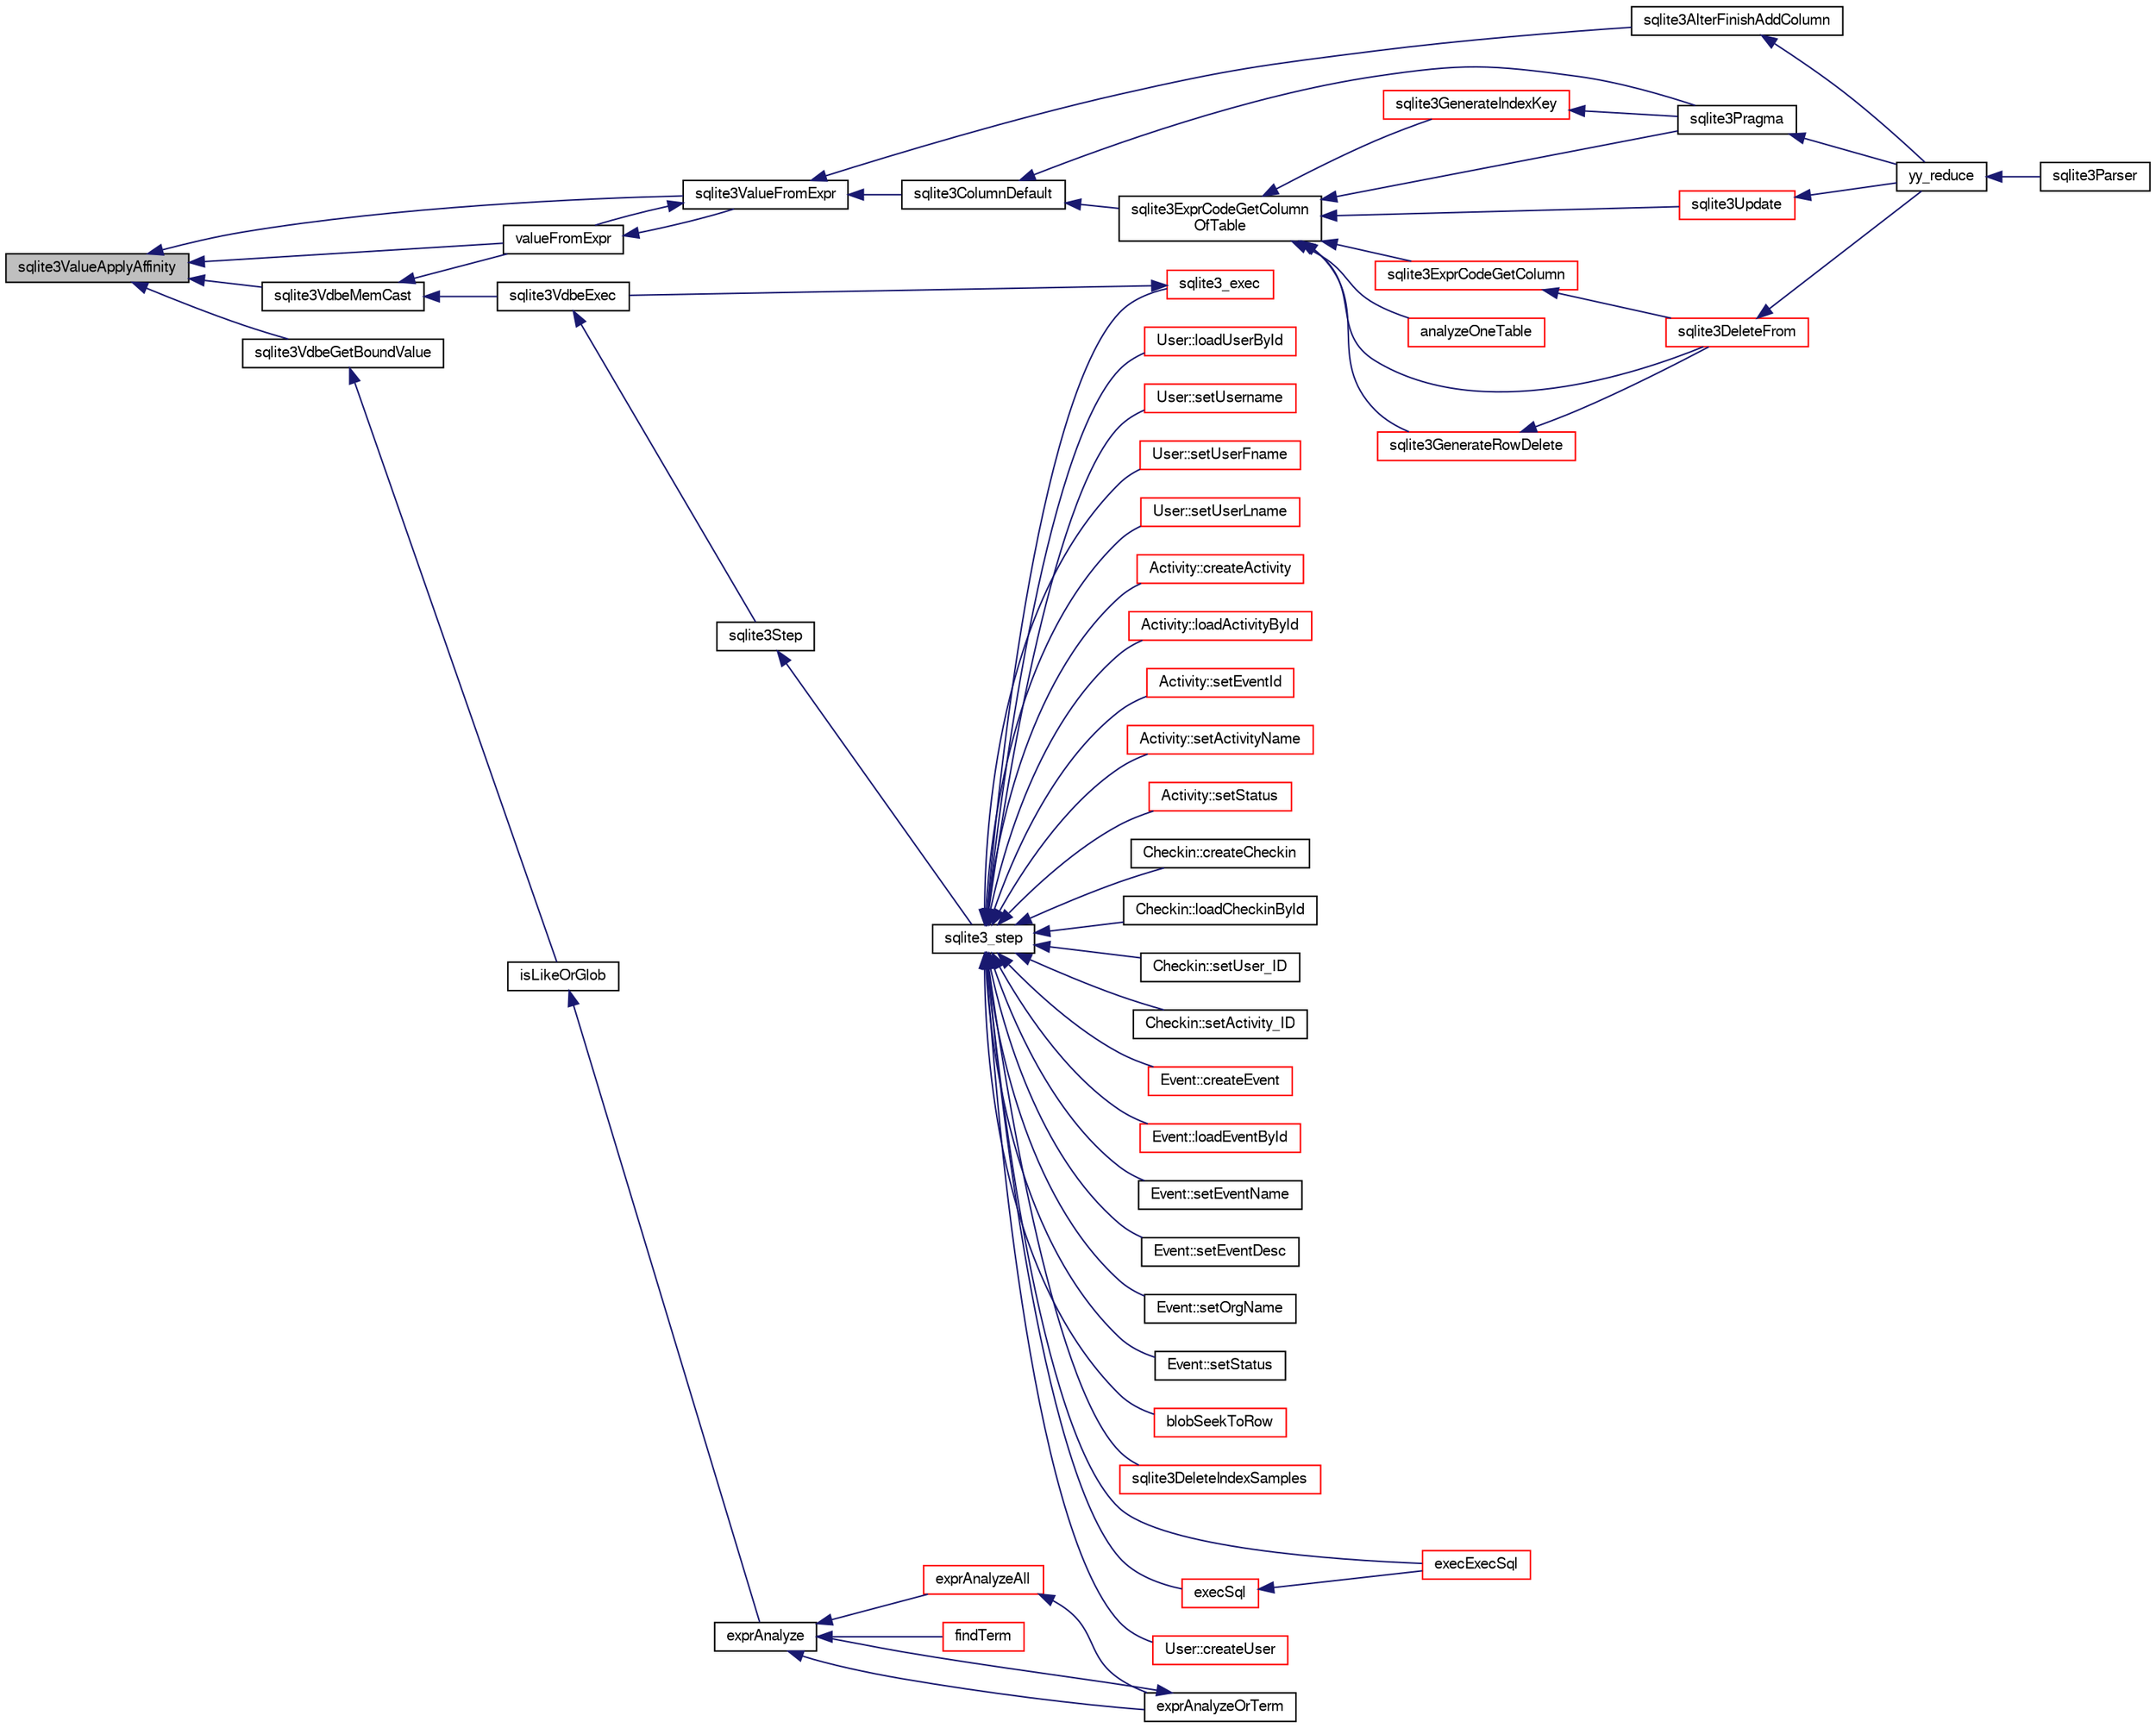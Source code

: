 digraph "sqlite3ValueApplyAffinity"
{
  edge [fontname="FreeSans",fontsize="10",labelfontname="FreeSans",labelfontsize="10"];
  node [fontname="FreeSans",fontsize="10",shape=record];
  rankdir="LR";
  Node735781 [label="sqlite3ValueApplyAffinity",height=0.2,width=0.4,color="black", fillcolor="grey75", style="filled", fontcolor="black"];
  Node735781 -> Node735782 [dir="back",color="midnightblue",fontsize="10",style="solid",fontname="FreeSans"];
  Node735782 [label="sqlite3VdbeMemCast",height=0.2,width=0.4,color="black", fillcolor="white", style="filled",URL="$sqlite3_8c.html#a2e5bfc1911e317ae456d2cea24c2a0d5"];
  Node735782 -> Node735783 [dir="back",color="midnightblue",fontsize="10",style="solid",fontname="FreeSans"];
  Node735783 [label="valueFromExpr",height=0.2,width=0.4,color="black", fillcolor="white", style="filled",URL="$sqlite3_8c.html#a08f91b27c0189e8b5bcdea6537466b7c"];
  Node735783 -> Node735784 [dir="back",color="midnightblue",fontsize="10",style="solid",fontname="FreeSans"];
  Node735784 [label="sqlite3ValueFromExpr",height=0.2,width=0.4,color="black", fillcolor="white", style="filled",URL="$sqlite3_8c.html#af103c812684544760641a1cd4d9745df"];
  Node735784 -> Node735783 [dir="back",color="midnightblue",fontsize="10",style="solid",fontname="FreeSans"];
  Node735784 -> Node735785 [dir="back",color="midnightblue",fontsize="10",style="solid",fontname="FreeSans"];
  Node735785 [label="sqlite3AlterFinishAddColumn",height=0.2,width=0.4,color="black", fillcolor="white", style="filled",URL="$sqlite3_8c.html#a392e1e5be904b01216faae16a77c2c31"];
  Node735785 -> Node735786 [dir="back",color="midnightblue",fontsize="10",style="solid",fontname="FreeSans"];
  Node735786 [label="yy_reduce",height=0.2,width=0.4,color="black", fillcolor="white", style="filled",URL="$sqlite3_8c.html#a7c419a9b25711c666a9a2449ef377f14"];
  Node735786 -> Node735787 [dir="back",color="midnightblue",fontsize="10",style="solid",fontname="FreeSans"];
  Node735787 [label="sqlite3Parser",height=0.2,width=0.4,color="black", fillcolor="white", style="filled",URL="$sqlite3_8c.html#a0327d71a5fabe0b6a343d78a2602e72a"];
  Node735784 -> Node735788 [dir="back",color="midnightblue",fontsize="10",style="solid",fontname="FreeSans"];
  Node735788 [label="sqlite3ColumnDefault",height=0.2,width=0.4,color="black", fillcolor="white", style="filled",URL="$sqlite3_8c.html#a59f47949957801afdf53735549eacc7d"];
  Node735788 -> Node735789 [dir="back",color="midnightblue",fontsize="10",style="solid",fontname="FreeSans"];
  Node735789 [label="sqlite3ExprCodeGetColumn\lOfTable",height=0.2,width=0.4,color="black", fillcolor="white", style="filled",URL="$sqlite3_8c.html#aef676ae689397d0e050eb0a360c32315"];
  Node735789 -> Node735790 [dir="back",color="midnightblue",fontsize="10",style="solid",fontname="FreeSans"];
  Node735790 [label="sqlite3ExprCodeGetColumn",height=0.2,width=0.4,color="red", fillcolor="white", style="filled",URL="$sqlite3_8c.html#a053723da492b5bb45cb8df75c733155d"];
  Node735790 -> Node735810 [dir="back",color="midnightblue",fontsize="10",style="solid",fontname="FreeSans"];
  Node735810 [label="sqlite3DeleteFrom",height=0.2,width=0.4,color="red", fillcolor="white", style="filled",URL="$sqlite3_8c.html#ab9b4b45349188b49eabb23f94608a091"];
  Node735810 -> Node735786 [dir="back",color="midnightblue",fontsize="10",style="solid",fontname="FreeSans"];
  Node735789 -> Node735859 [dir="back",color="midnightblue",fontsize="10",style="solid",fontname="FreeSans"];
  Node735859 [label="analyzeOneTable",height=0.2,width=0.4,color="red", fillcolor="white", style="filled",URL="$sqlite3_8c.html#a31d4182bf855943a5d0526dbb4987803"];
  Node735789 -> Node735810 [dir="back",color="midnightblue",fontsize="10",style="solid",fontname="FreeSans"];
  Node735789 -> Node735809 [dir="back",color="midnightblue",fontsize="10",style="solid",fontname="FreeSans"];
  Node735809 [label="sqlite3GenerateRowDelete",height=0.2,width=0.4,color="red", fillcolor="white", style="filled",URL="$sqlite3_8c.html#a2c76cbf3027fc18fdbb8cb4cd96b77d9"];
  Node735809 -> Node735810 [dir="back",color="midnightblue",fontsize="10",style="solid",fontname="FreeSans"];
  Node735789 -> Node735798 [dir="back",color="midnightblue",fontsize="10",style="solid",fontname="FreeSans"];
  Node735798 [label="sqlite3GenerateIndexKey",height=0.2,width=0.4,color="red", fillcolor="white", style="filled",URL="$sqlite3_8c.html#ab85ac93d5c5e6760f45f07897be7f272"];
  Node735798 -> Node735823 [dir="back",color="midnightblue",fontsize="10",style="solid",fontname="FreeSans"];
  Node735823 [label="sqlite3Pragma",height=0.2,width=0.4,color="black", fillcolor="white", style="filled",URL="$sqlite3_8c.html#a111391370f58f8e6a6eca51fd34d62ed"];
  Node735823 -> Node735786 [dir="back",color="midnightblue",fontsize="10",style="solid",fontname="FreeSans"];
  Node735789 -> Node735823 [dir="back",color="midnightblue",fontsize="10",style="solid",fontname="FreeSans"];
  Node735789 -> Node735818 [dir="back",color="midnightblue",fontsize="10",style="solid",fontname="FreeSans"];
  Node735818 [label="sqlite3Update",height=0.2,width=0.4,color="red", fillcolor="white", style="filled",URL="$sqlite3_8c.html#ac5aa67c46e8cc8174566fabe6809fafa"];
  Node735818 -> Node735786 [dir="back",color="midnightblue",fontsize="10",style="solid",fontname="FreeSans"];
  Node735788 -> Node735823 [dir="back",color="midnightblue",fontsize="10",style="solid",fontname="FreeSans"];
  Node735782 -> Node735863 [dir="back",color="midnightblue",fontsize="10",style="solid",fontname="FreeSans"];
  Node735863 [label="sqlite3VdbeExec",height=0.2,width=0.4,color="black", fillcolor="white", style="filled",URL="$sqlite3_8c.html#a8ce40a614bdc56719c4d642b1e4dfb21"];
  Node735863 -> Node735864 [dir="back",color="midnightblue",fontsize="10",style="solid",fontname="FreeSans"];
  Node735864 [label="sqlite3Step",height=0.2,width=0.4,color="black", fillcolor="white", style="filled",URL="$sqlite3_8c.html#a3f2872e873e2758a4beedad1d5113554"];
  Node735864 -> Node735865 [dir="back",color="midnightblue",fontsize="10",style="solid",fontname="FreeSans"];
  Node735865 [label="sqlite3_step",height=0.2,width=0.4,color="black", fillcolor="white", style="filled",URL="$sqlite3_8h.html#ac1e491ce36b7471eb28387f7d3c74334"];
  Node735865 -> Node735866 [dir="back",color="midnightblue",fontsize="10",style="solid",fontname="FreeSans"];
  Node735866 [label="Activity::createActivity",height=0.2,width=0.4,color="red", fillcolor="white", style="filled",URL="$classActivity.html#a813cc5e52c14ab49b39014c134e3425b"];
  Node735865 -> Node735869 [dir="back",color="midnightblue",fontsize="10",style="solid",fontname="FreeSans"];
  Node735869 [label="Activity::loadActivityById",height=0.2,width=0.4,color="red", fillcolor="white", style="filled",URL="$classActivity.html#abe4ffb4f08a47212ebf9013259d9e7fd"];
  Node735865 -> Node735871 [dir="back",color="midnightblue",fontsize="10",style="solid",fontname="FreeSans"];
  Node735871 [label="Activity::setEventId",height=0.2,width=0.4,color="red", fillcolor="white", style="filled",URL="$classActivity.html#adb1d0fd0d08f473e068f0a4086bfa9ca"];
  Node735865 -> Node735872 [dir="back",color="midnightblue",fontsize="10",style="solid",fontname="FreeSans"];
  Node735872 [label="Activity::setActivityName",height=0.2,width=0.4,color="red", fillcolor="white", style="filled",URL="$classActivity.html#a62dc3737b33915a36086f9dd26d16a81"];
  Node735865 -> Node735873 [dir="back",color="midnightblue",fontsize="10",style="solid",fontname="FreeSans"];
  Node735873 [label="Activity::setStatus",height=0.2,width=0.4,color="red", fillcolor="white", style="filled",URL="$classActivity.html#af618135a7738f4d2a7ee147a8ef912ea"];
  Node735865 -> Node735874 [dir="back",color="midnightblue",fontsize="10",style="solid",fontname="FreeSans"];
  Node735874 [label="Checkin::createCheckin",height=0.2,width=0.4,color="black", fillcolor="white", style="filled",URL="$classCheckin.html#a4e40acdf7fff0e607f6de4f24f3a163c"];
  Node735865 -> Node735875 [dir="back",color="midnightblue",fontsize="10",style="solid",fontname="FreeSans"];
  Node735875 [label="Checkin::loadCheckinById",height=0.2,width=0.4,color="black", fillcolor="white", style="filled",URL="$classCheckin.html#a3461f70ea6c68475225f2a07f78a21e0"];
  Node735865 -> Node735876 [dir="back",color="midnightblue",fontsize="10",style="solid",fontname="FreeSans"];
  Node735876 [label="Checkin::setUser_ID",height=0.2,width=0.4,color="black", fillcolor="white", style="filled",URL="$classCheckin.html#a76ab640f4f912876dbebf183db5359c6"];
  Node735865 -> Node735877 [dir="back",color="midnightblue",fontsize="10",style="solid",fontname="FreeSans"];
  Node735877 [label="Checkin::setActivity_ID",height=0.2,width=0.4,color="black", fillcolor="white", style="filled",URL="$classCheckin.html#ab2ff3ec2604ec73a42af25874a00b232"];
  Node735865 -> Node735878 [dir="back",color="midnightblue",fontsize="10",style="solid",fontname="FreeSans"];
  Node735878 [label="Event::createEvent",height=0.2,width=0.4,color="red", fillcolor="white", style="filled",URL="$classEvent.html#a77adb9f4a46ffb32c2d931f0691f5903"];
  Node735865 -> Node735879 [dir="back",color="midnightblue",fontsize="10",style="solid",fontname="FreeSans"];
  Node735879 [label="Event::loadEventById",height=0.2,width=0.4,color="red", fillcolor="white", style="filled",URL="$classEvent.html#afa66cea33f722dbeecb69cc98fdea055"];
  Node735865 -> Node735880 [dir="back",color="midnightblue",fontsize="10",style="solid",fontname="FreeSans"];
  Node735880 [label="Event::setEventName",height=0.2,width=0.4,color="black", fillcolor="white", style="filled",URL="$classEvent.html#a10596b6ca077df05184e30d62b08729d"];
  Node735865 -> Node735881 [dir="back",color="midnightblue",fontsize="10",style="solid",fontname="FreeSans"];
  Node735881 [label="Event::setEventDesc",height=0.2,width=0.4,color="black", fillcolor="white", style="filled",URL="$classEvent.html#ae36b8377dcae792f1c5c4726024c981b"];
  Node735865 -> Node735882 [dir="back",color="midnightblue",fontsize="10",style="solid",fontname="FreeSans"];
  Node735882 [label="Event::setOrgName",height=0.2,width=0.4,color="black", fillcolor="white", style="filled",URL="$classEvent.html#a19aac0f776bd764563a54977656cf680"];
  Node735865 -> Node735883 [dir="back",color="midnightblue",fontsize="10",style="solid",fontname="FreeSans"];
  Node735883 [label="Event::setStatus",height=0.2,width=0.4,color="black", fillcolor="white", style="filled",URL="$classEvent.html#ab0a6b9285af0f4172eb841e2b80f8972"];
  Node735865 -> Node735884 [dir="back",color="midnightblue",fontsize="10",style="solid",fontname="FreeSans"];
  Node735884 [label="blobSeekToRow",height=0.2,width=0.4,color="red", fillcolor="white", style="filled",URL="$sqlite3_8c.html#afff57e13332b98c8a44a7cebe38962ab"];
  Node735865 -> Node735887 [dir="back",color="midnightblue",fontsize="10",style="solid",fontname="FreeSans"];
  Node735887 [label="sqlite3DeleteIndexSamples",height=0.2,width=0.4,color="red", fillcolor="white", style="filled",URL="$sqlite3_8c.html#aaeda0302fbf61397ec009f65bed047ef"];
  Node735865 -> Node735982 [dir="back",color="midnightblue",fontsize="10",style="solid",fontname="FreeSans"];
  Node735982 [label="sqlite3_exec",height=0.2,width=0.4,color="red", fillcolor="white", style="filled",URL="$sqlite3_8h.html#a97487ec8150e0bcc8fa392ab8f0e24db"];
  Node735982 -> Node735863 [dir="back",color="midnightblue",fontsize="10",style="solid",fontname="FreeSans"];
  Node735865 -> Node735973 [dir="back",color="midnightblue",fontsize="10",style="solid",fontname="FreeSans"];
  Node735973 [label="execSql",height=0.2,width=0.4,color="red", fillcolor="white", style="filled",URL="$sqlite3_8c.html#a7d16651b98a110662f4c265eff0246cb"];
  Node735973 -> Node735974 [dir="back",color="midnightblue",fontsize="10",style="solid",fontname="FreeSans"];
  Node735974 [label="execExecSql",height=0.2,width=0.4,color="red", fillcolor="white", style="filled",URL="$sqlite3_8c.html#ac1be09a6c047f21133d16378d301e0d4"];
  Node735865 -> Node735974 [dir="back",color="midnightblue",fontsize="10",style="solid",fontname="FreeSans"];
  Node735865 -> Node735976 [dir="back",color="midnightblue",fontsize="10",style="solid",fontname="FreeSans"];
  Node735976 [label="User::createUser",height=0.2,width=0.4,color="red", fillcolor="white", style="filled",URL="$classUser.html#a22ed673939e8cc0a136130b809bba513"];
  Node735865 -> Node735977 [dir="back",color="midnightblue",fontsize="10",style="solid",fontname="FreeSans"];
  Node735977 [label="User::loadUserById",height=0.2,width=0.4,color="red", fillcolor="white", style="filled",URL="$classUser.html#a863377665b7fb83c5547dcf9727f5092"];
  Node735865 -> Node735978 [dir="back",color="midnightblue",fontsize="10",style="solid",fontname="FreeSans"];
  Node735978 [label="User::setUsername",height=0.2,width=0.4,color="red", fillcolor="white", style="filled",URL="$classUser.html#aa0497022a136cb78de785b0a39ae60b1"];
  Node735865 -> Node735979 [dir="back",color="midnightblue",fontsize="10",style="solid",fontname="FreeSans"];
  Node735979 [label="User::setUserFname",height=0.2,width=0.4,color="red", fillcolor="white", style="filled",URL="$classUser.html#a72657eb55cd0ca437b4841a43f19912f"];
  Node735865 -> Node735980 [dir="back",color="midnightblue",fontsize="10",style="solid",fontname="FreeSans"];
  Node735980 [label="User::setUserLname",height=0.2,width=0.4,color="red", fillcolor="white", style="filled",URL="$classUser.html#aa25973387e5afe1aa6f60dd6545e33b5"];
  Node735781 -> Node735783 [dir="back",color="midnightblue",fontsize="10",style="solid",fontname="FreeSans"];
  Node735781 -> Node735784 [dir="back",color="midnightblue",fontsize="10",style="solid",fontname="FreeSans"];
  Node735781 -> Node736050 [dir="back",color="midnightblue",fontsize="10",style="solid",fontname="FreeSans"];
  Node736050 [label="sqlite3VdbeGetBoundValue",height=0.2,width=0.4,color="black", fillcolor="white", style="filled",URL="$sqlite3_8c.html#a4a816e353a950be4e752c157eb7437b5"];
  Node736050 -> Node735850 [dir="back",color="midnightblue",fontsize="10",style="solid",fontname="FreeSans"];
  Node735850 [label="isLikeOrGlob",height=0.2,width=0.4,color="black", fillcolor="white", style="filled",URL="$sqlite3_8c.html#a6c38e495198bf8976f68d1a6ebd74a50"];
  Node735850 -> Node735851 [dir="back",color="midnightblue",fontsize="10",style="solid",fontname="FreeSans"];
  Node735851 [label="exprAnalyze",height=0.2,width=0.4,color="black", fillcolor="white", style="filled",URL="$sqlite3_8c.html#acb10e48c9a4184a4edd9bfd5b14ad0b7"];
  Node735851 -> Node735852 [dir="back",color="midnightblue",fontsize="10",style="solid",fontname="FreeSans"];
  Node735852 [label="findTerm",height=0.2,width=0.4,color="red", fillcolor="white", style="filled",URL="$sqlite3_8c.html#af26eb1eed85001fcf29fa189b631ac4b"];
  Node735851 -> Node735857 [dir="back",color="midnightblue",fontsize="10",style="solid",fontname="FreeSans"];
  Node735857 [label="exprAnalyzeAll",height=0.2,width=0.4,color="red", fillcolor="white", style="filled",URL="$sqlite3_8c.html#a2e7a957af98e240fa68e34d6ff639437"];
  Node735857 -> Node735858 [dir="back",color="midnightblue",fontsize="10",style="solid",fontname="FreeSans"];
  Node735858 [label="exprAnalyzeOrTerm",height=0.2,width=0.4,color="black", fillcolor="white", style="filled",URL="$sqlite3_8c.html#ab95cabd8b51cb2291b5bef0c4a3776d2"];
  Node735858 -> Node735851 [dir="back",color="midnightblue",fontsize="10",style="solid",fontname="FreeSans"];
  Node735851 -> Node735858 [dir="back",color="midnightblue",fontsize="10",style="solid",fontname="FreeSans"];
}
